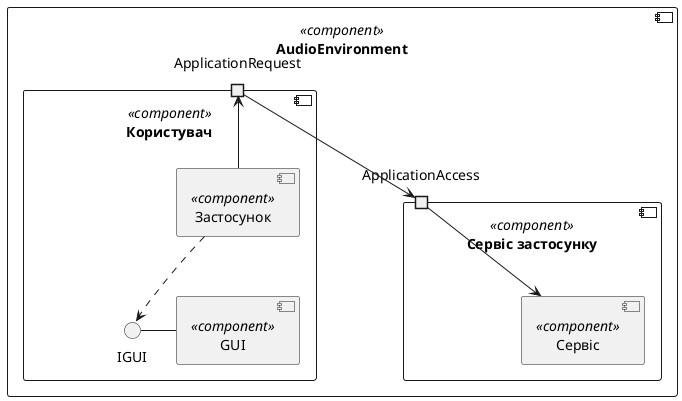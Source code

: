 @startuml
'https://plantuml.com/component-diagram


component AudioEnvironment <<component>> {

component Користувач <<component>> {
    component Застосунок <<component>>
    component GUI <<component>>
    IGUI - GUI
    port ApplicationRequest
    Застосунок --> ApplicationRequest
}


Застосунок ..> IGUI

component "Сервіс застосунку" <<component>> {
    component Сервіс <<component>>
    port ApplicationAccess
    ApplicationAccess --> Сервіс
}

ApplicationRequest --> ApplicationAccess
}

@enduml